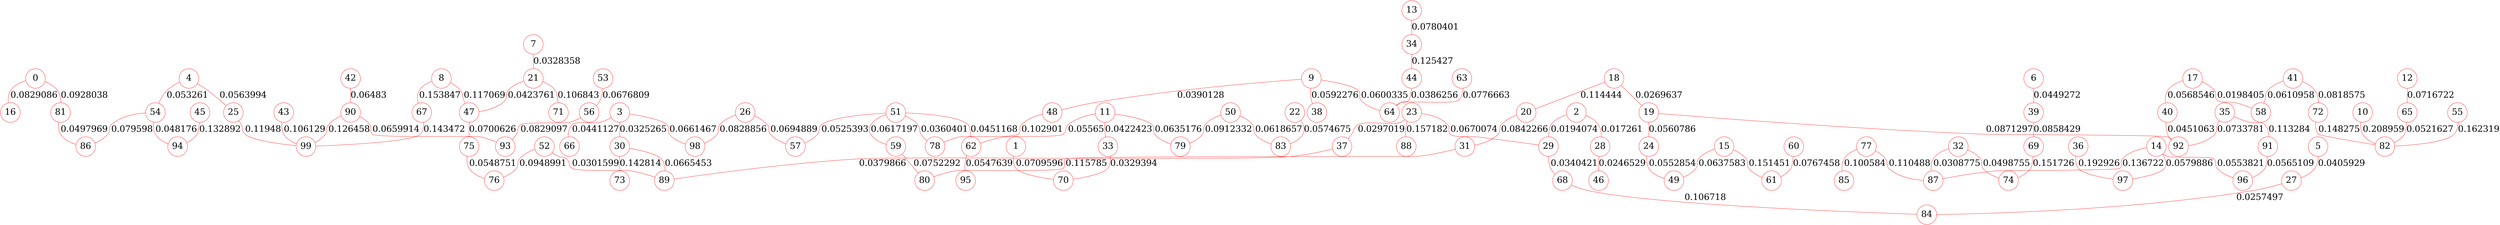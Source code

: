 Graph G {
node [shape=circle; fixedsize=true; color=red; height=2.0; fontsize=64; style="bold"];
edge [color=red; fontsize=64; style="bold"];
0 [pos="0,19!"];
0 -- 16 [label="0.0829086"];
0 -- 81 [label="0.0928038"];
1 [pos="58,35!"];
1 -- 70 [label="0.0709596"];
2 [pos="82,17!"];
2 -- 28 [label="0.017261"];
2 -- 29 [label="0.0194074"];
3 [pos="71,30!"];
3 -- 30 [label="0.0325265"];
3 -- 66 [label="0.0441127"];
3 -- 98 [label="0.0661467"];
4 [pos="9,14!"];
4 -- 54 [label="0.053261"];
4 -- 25 [label="0.0563994"];
5 [pos="98,11!"];
5 -- 27 [label="0.0405929"];
6 [pos="0,53!"];
6 -- 39 [label="0.0449272"];
7 [pos="60,16!"];
7 -- 21 [label="0.0328358"];
8 [pos="45,5!"];
8 -- 47 [label="0.117069"];
8 -- 67 [label="0.153847"];
9 [pos="78,51!"];
9 -- 48 [label="0.0390128"];
9 -- 38 [label="0.0592276"];
9 -- 64 [label="0.0600335"];
10 [pos="87,95!"];
10 -- 82 [label="0.208959"];
11 [pos="53,46!"];
11 -- 33 [label="0.0422423"];
11 -- 62 [label="0.05565"];
11 -- 79 [label="0.0635176"];
12 [pos="86,77!"];
12 -- 65 [label="0.0716722"];
13 [pos="99,61!"];
13 -- 34 [label="0.0780401"];
14 [pos="26,84!"];
14 -- 96 [label="0.0553821"];
14 -- 97 [label="0.0579886"];
14 -- 87 [label="0.136722"];
15 [pos="37,67!"];
15 -- 49 [label="0.0637583"];
15 -- 61 [label="0.151451"];
16 [pos="0,27!"];
17 [pos="58,83!"];
17 -- 58 [label="0.0198405"];
17 -- 40 [label="0.0568546"];
18 [pos="48,74!"];
18 -- 19 [label="0.0269637"];
18 -- 20 [label="0.114444"];
19 [pos="45,74!"];
19 -- 24 [label="0.0560786"];
19 -- 92 [label="0.0871297"];
20 [pos="59,73!"];
20 -- 31 [label="0.0842266"];
21 [pos="57,15!"];
21 -- 47 [label="0.0423761"];
21 -- 71 [label="0.106843"];
22 [pos="42,51!"];
22 -- 83 [label="0.0574675"];
23 [pos="75,16!"];
23 -- 37 [label="0.0297019"];
23 -- 29 [label="0.0670074"];
23 -- 88 [label="0.157182"];
24 [pos="49,69!"];
24 -- 49 [label="0.0552854"];
25 [pos="14,14!"];
25 -- 99 [label="0.11948"];
26 [pos="69,42!"];
26 -- 57 [label="0.0694889"];
26 -- 98 [label="0.0828856"];
27 [pos="96,15!"];
27 -- 84 [label="0.0257497"];
28 [pos="82,19!"];
28 -- 46 [label="0.0246529"];
29 [pos="81,15!"];
29 -- 68 [label="0.0340421"];
30 [pos="73,27!"];
30 -- 89 [label="0.0665453"];
30 -- 73 [label="0.142814"];
31 [pos="68,72!"];
31 -- 80 [label="0.115785"];
32 [pos="12,83!"];
32 -- 87 [label="0.0308775"];
32 -- 74 [label="0.0498755"];
33 [pos="51,42!"];
33 -- 70 [label="0.0329394"];
34 [pos="94,54!"];
34 -- 44 [label="0.125427"];
35 [pos="47,84!"];
35 -- 92 [label="0.0733781"];
35 -- 91 [label="0.113284"];
36 [pos="45,98!"];
36 -- 97 [label="0.192926"];
37 [pos="73,19!"];
37 -- 89 [label="0.0379866"];
38 [pos="83,50!"];
39 [pos="2,57!"];
39 -- 69 [label="0.0858429"];
40 [pos="53,84!"];
40 -- 92 [label="0.0451063"];
41 [pos="65,84!"];
41 -- 58 [label="0.0610958"];
41 -- 72 [label="0.0818575"];
42 [pos="10,31!"];
42 -- 90 [label="0.06483"];
43 [pos="28,14!"];
43 -- 99 [label="0.106129"];
44 [pos="83,60!"];
44 -- 64 [label="0.0386256"];
45 [pos="25,0!"];
45 -- 94 [label="0.132892"];
46 [pos="80,21!"];
47 [pos="55,11!"];
47 -- 75 [label="0.0700626"];
48 [pos="75,54!"];
48 -- 78 [label="0.102901"];
49 [pos="43,69!"];
50 [pos="43,57!"];
50 -- 83 [label="0.0618657"];
50 -- 79 [label="0.0912332"];
51 [pos="62,50!"];
51 -- 78 [label="0.0360401"];
51 -- 62 [label="0.0451168"];
51 -- 57 [label="0.0525393"];
51 -- 59 [label="0.0617197"];
52 [pos="69,18!"];
52 -- 89 [label="0.0301599"];
52 -- 76 [label="0.0948991"];
53 [pos="17,45!"];
53 -- 56 [label="0.0676809"];
54 [pos="9,9!"];
54 -- 94 [label="0.048176"];
54 -- 86 [label="0.079598"];
55 [pos="93,89!"];
55 -- 82 [label="0.162319"];
56 [pos="22,41!"];
56 -- 93 [label="0.0829097"];
57 [pos="62,45!"];
58 [pos="59,85!"];
59 [pos="62,56!"];
59 -- 80 [label="0.0752292"];
60 [pos="18,55!"];
60 -- 61 [label="0.0767458"];
61 [pos="24,60!"];
62 [pos="58,49!"];
62 -- 95 [label="0.0547639"];
63 [pos="74,62!"];
63 -- 64 [label="0.0776663"];
64 [pos="80,57!"];
65 [pos="91,72!"];
65 -- 82 [label="0.0521627"];
66 [pos="66,31!"];
67 [pos="30,10!"];
67 -- 99 [label="0.143472"];
68 [pos="85,15!"];
68 -- 84 [label="0.106718"];
69 [pos="7,64!"];
69 -- 74 [label="0.151726"];
70 [pos="54,40!"];
71 [pos="46,15!"];
72 [pos="73,82!"];
72 -- 82 [label="0.148275"];
73 [pos="87,30!"];
74 [pos="12,78!"];
75 [pos="60,7!"];
75 -- 76 [label="0.0548751"];
76 [pos="65,10!"];
77 [pos="22,91!"];
77 -- 85 [label="0.100584"];
77 -- 87 [label="0.110488"];
78 [pos="66,49!"];
79 [pos="49,50!"];
80 [pos="68,60!"];
81 [pos="0,10!"];
81 -- 86 [label="0.0497969"];
82 [pos="86,74!"];
83 [pos="38,55!"];
84 [pos="95,17!"];
85 [pos="13,95!"];
86 [pos="2,5!"];
87 [pos="13,86!"];
88 [pos="72,1!"];
89 [pos="70,21!"];
90 [pos="16,34!"];
90 -- 93 [label="0.0659914"];
90 -- 99 [label="0.126458"];
91 [pos="36,80!"];
91 -- 96 [label="0.0565109"];
92 [pos="52,79!"];
93 [pos="14,40!"];
94 [pos="13,6!"];
95 [pos="57,54!"];
96 [pos="31,80!"];
97 [pos="28,89!"];
98 [pos="74,36!"];
99 [pos="22,22!"];
}